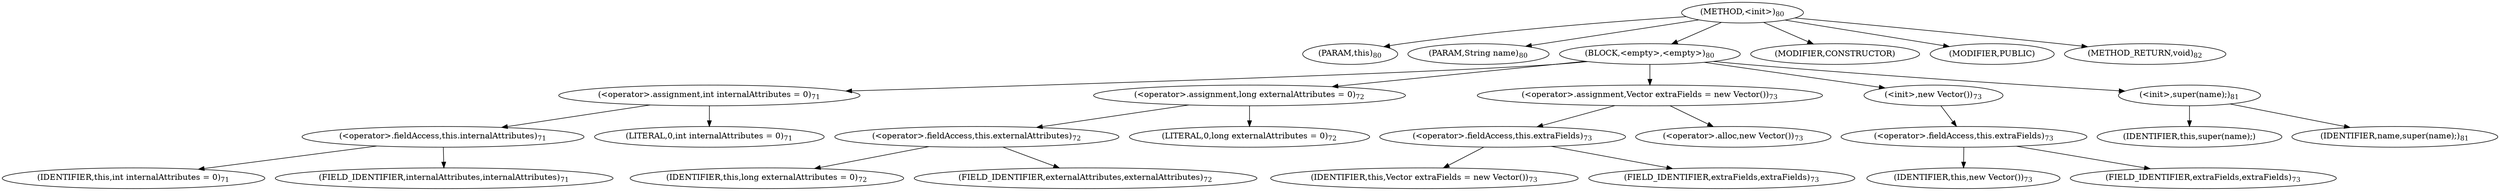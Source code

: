 digraph "&lt;init&gt;" {  
"90" [label = <(METHOD,&lt;init&gt;)<SUB>80</SUB>> ]
"4" [label = <(PARAM,this)<SUB>80</SUB>> ]
"91" [label = <(PARAM,String name)<SUB>80</SUB>> ]
"92" [label = <(BLOCK,&lt;empty&gt;,&lt;empty&gt;)<SUB>80</SUB>> ]
"93" [label = <(&lt;operator&gt;.assignment,int internalAttributes = 0)<SUB>71</SUB>> ]
"94" [label = <(&lt;operator&gt;.fieldAccess,this.internalAttributes)<SUB>71</SUB>> ]
"95" [label = <(IDENTIFIER,this,int internalAttributes = 0)<SUB>71</SUB>> ]
"96" [label = <(FIELD_IDENTIFIER,internalAttributes,internalAttributes)<SUB>71</SUB>> ]
"97" [label = <(LITERAL,0,int internalAttributes = 0)<SUB>71</SUB>> ]
"98" [label = <(&lt;operator&gt;.assignment,long externalAttributes = 0)<SUB>72</SUB>> ]
"99" [label = <(&lt;operator&gt;.fieldAccess,this.externalAttributes)<SUB>72</SUB>> ]
"100" [label = <(IDENTIFIER,this,long externalAttributes = 0)<SUB>72</SUB>> ]
"101" [label = <(FIELD_IDENTIFIER,externalAttributes,externalAttributes)<SUB>72</SUB>> ]
"102" [label = <(LITERAL,0,long externalAttributes = 0)<SUB>72</SUB>> ]
"103" [label = <(&lt;operator&gt;.assignment,Vector extraFields = new Vector())<SUB>73</SUB>> ]
"104" [label = <(&lt;operator&gt;.fieldAccess,this.extraFields)<SUB>73</SUB>> ]
"105" [label = <(IDENTIFIER,this,Vector extraFields = new Vector())<SUB>73</SUB>> ]
"106" [label = <(FIELD_IDENTIFIER,extraFields,extraFields)<SUB>73</SUB>> ]
"107" [label = <(&lt;operator&gt;.alloc,new Vector())<SUB>73</SUB>> ]
"108" [label = <(&lt;init&gt;,new Vector())<SUB>73</SUB>> ]
"109" [label = <(&lt;operator&gt;.fieldAccess,this.extraFields)<SUB>73</SUB>> ]
"110" [label = <(IDENTIFIER,this,new Vector())<SUB>73</SUB>> ]
"111" [label = <(FIELD_IDENTIFIER,extraFields,extraFields)<SUB>73</SUB>> ]
"112" [label = <(&lt;init&gt;,super(name);)<SUB>81</SUB>> ]
"3" [label = <(IDENTIFIER,this,super(name);)> ]
"113" [label = <(IDENTIFIER,name,super(name);)<SUB>81</SUB>> ]
"114" [label = <(MODIFIER,CONSTRUCTOR)> ]
"115" [label = <(MODIFIER,PUBLIC)> ]
"116" [label = <(METHOD_RETURN,void)<SUB>82</SUB>> ]
  "90" -> "4" 
  "90" -> "91" 
  "90" -> "92" 
  "90" -> "114" 
  "90" -> "115" 
  "90" -> "116" 
  "92" -> "93" 
  "92" -> "98" 
  "92" -> "103" 
  "92" -> "108" 
  "92" -> "112" 
  "93" -> "94" 
  "93" -> "97" 
  "94" -> "95" 
  "94" -> "96" 
  "98" -> "99" 
  "98" -> "102" 
  "99" -> "100" 
  "99" -> "101" 
  "103" -> "104" 
  "103" -> "107" 
  "104" -> "105" 
  "104" -> "106" 
  "108" -> "109" 
  "109" -> "110" 
  "109" -> "111" 
  "112" -> "3" 
  "112" -> "113" 
}
